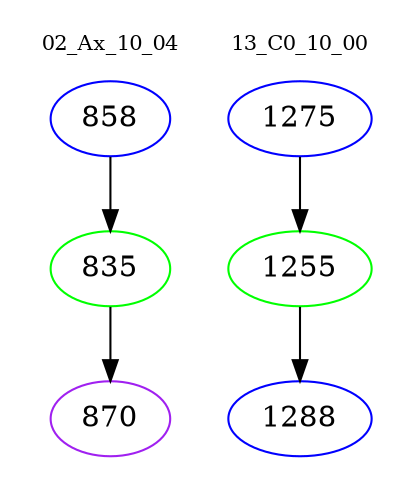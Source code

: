 digraph{
subgraph cluster_0 {
color = white
label = "02_Ax_10_04";
fontsize=10;
T0_858 [label="858", color="blue"]
T0_858 -> T0_835 [color="black"]
T0_835 [label="835", color="green"]
T0_835 -> T0_870 [color="black"]
T0_870 [label="870", color="purple"]
}
subgraph cluster_1 {
color = white
label = "13_C0_10_00";
fontsize=10;
T1_1275 [label="1275", color="blue"]
T1_1275 -> T1_1255 [color="black"]
T1_1255 [label="1255", color="green"]
T1_1255 -> T1_1288 [color="black"]
T1_1288 [label="1288", color="blue"]
}
}
